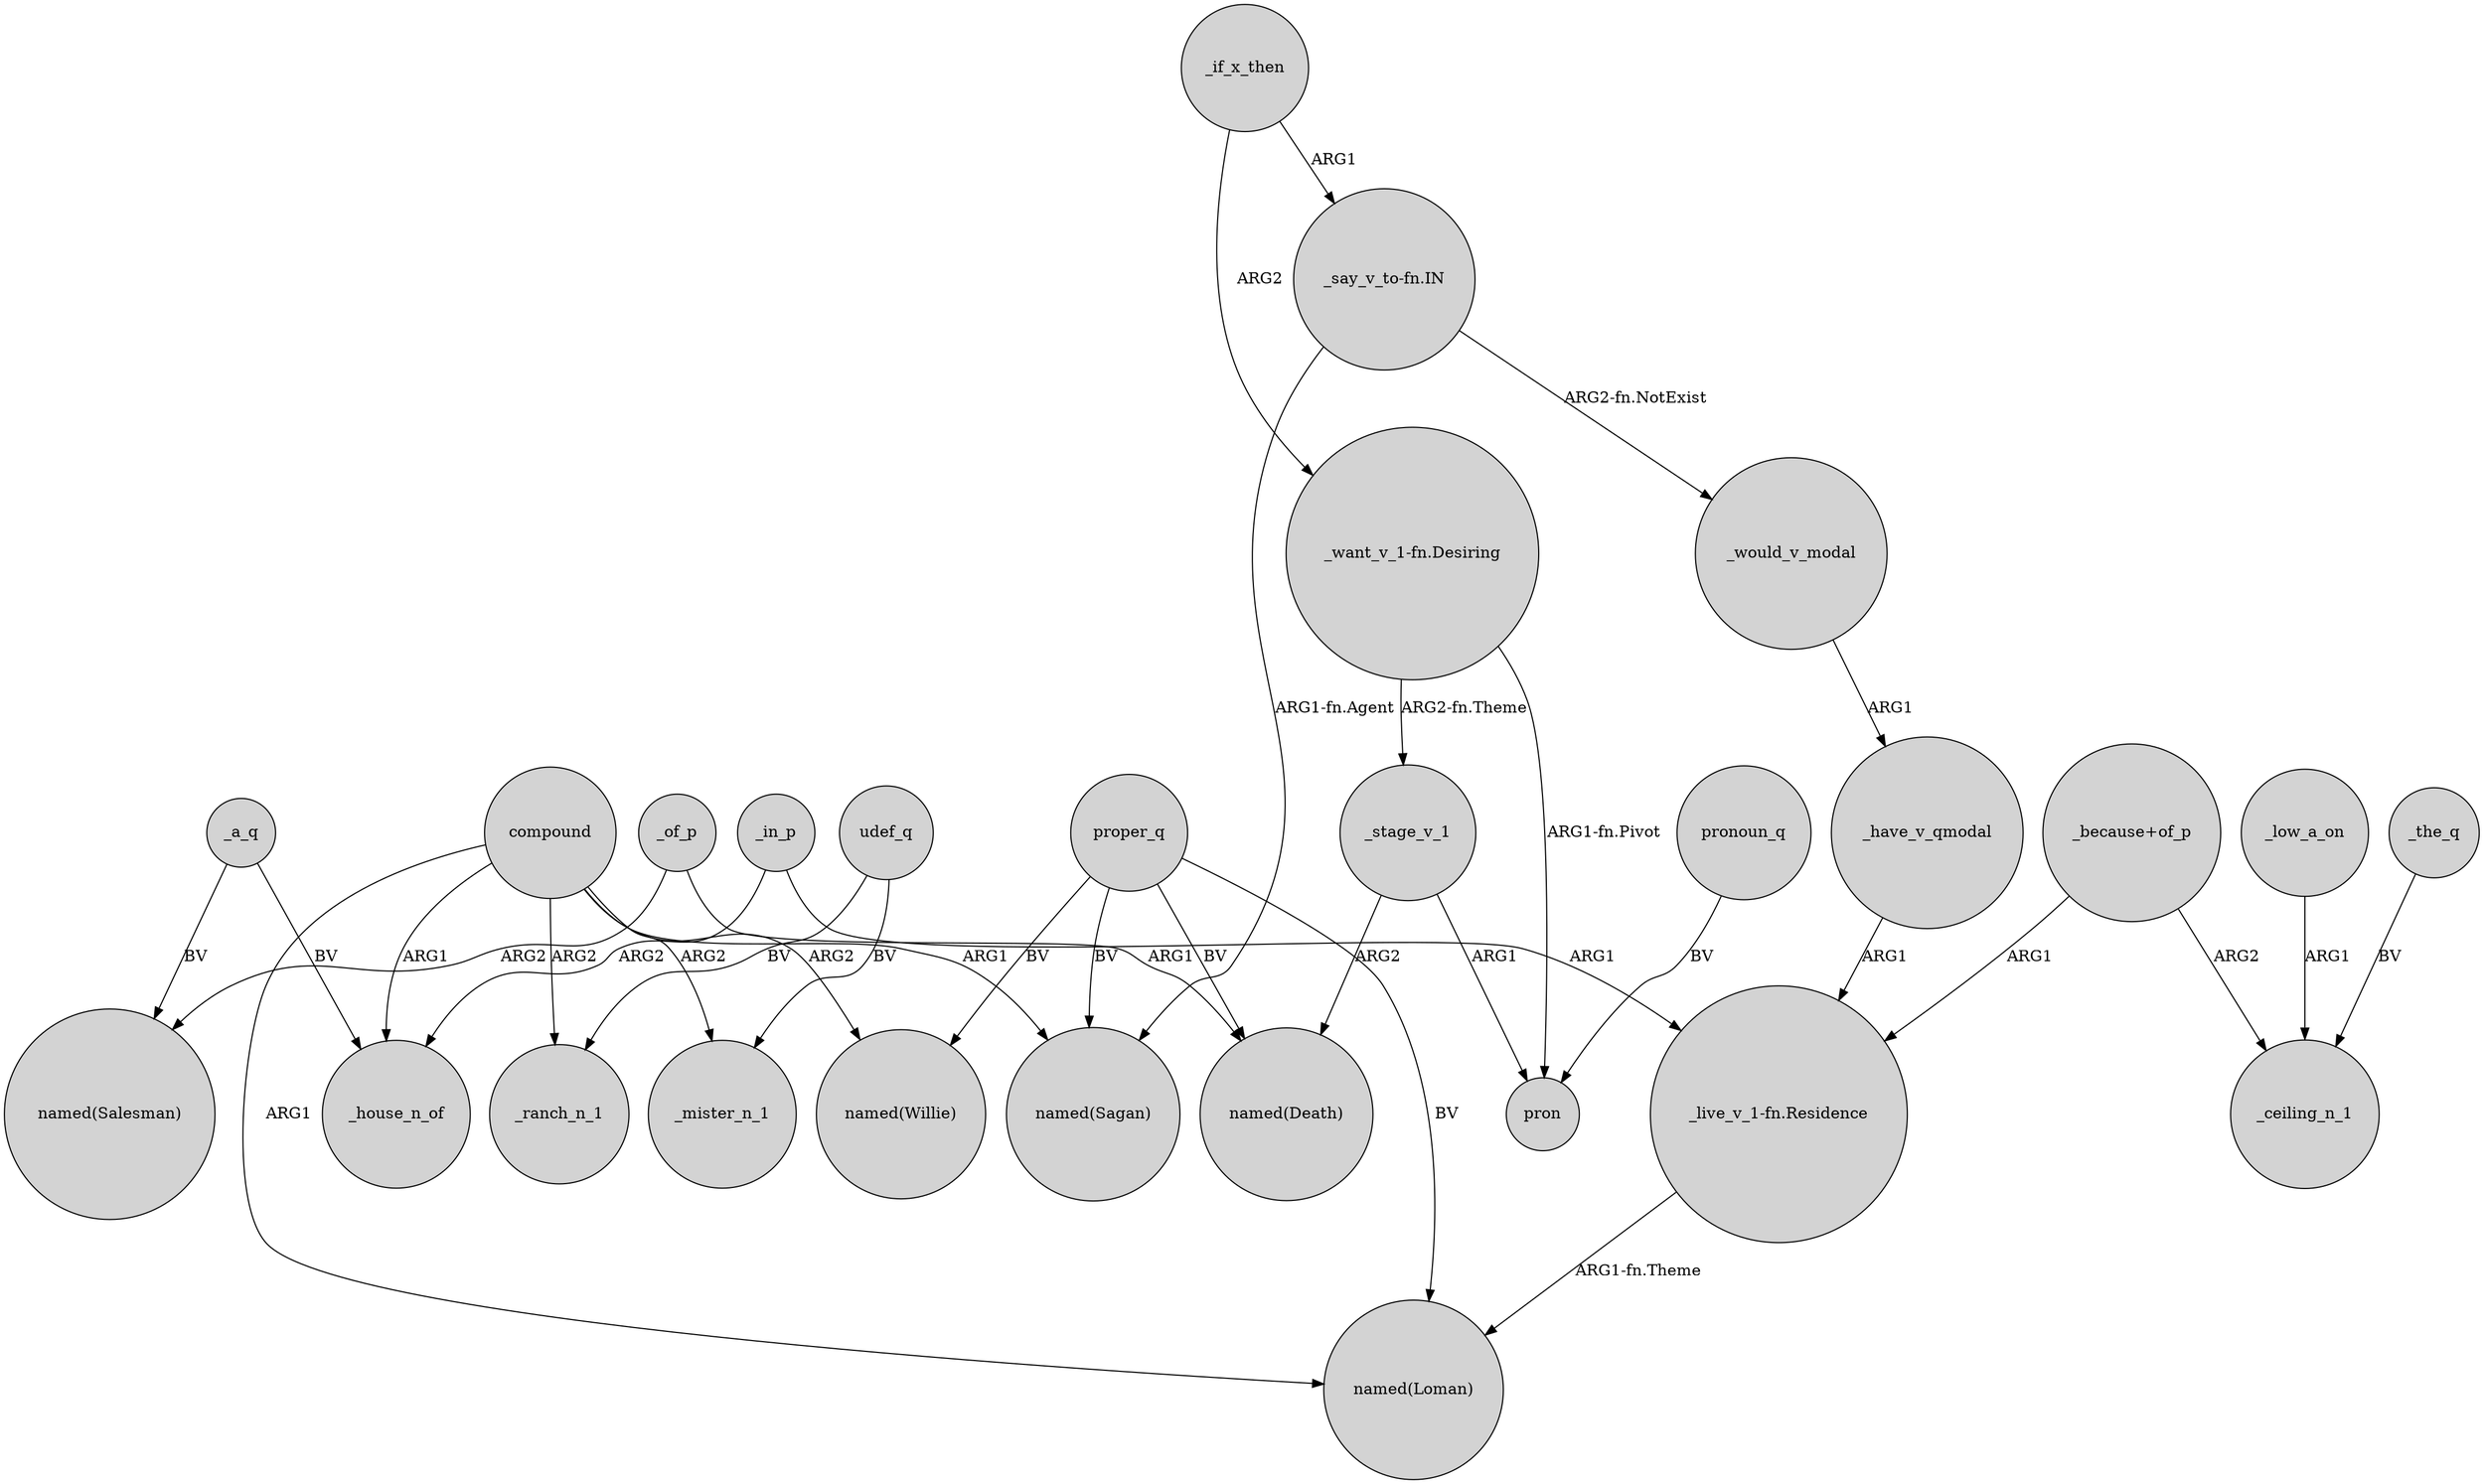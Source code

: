 digraph {
	node [shape=circle style=filled]
	"_live_v_1-fn.Residence" -> "named(Loman)" [label="ARG1-fn.Theme"]
	_in_p -> _house_n_of [label=ARG2]
	_if_x_then -> "_want_v_1-fn.Desiring" [label=ARG2]
	_in_p -> "_live_v_1-fn.Residence" [label=ARG1]
	_stage_v_1 -> pron [label=ARG1]
	compound -> "named(Willie)" [label=ARG2]
	compound -> _mister_n_1 [label=ARG2]
	_stage_v_1 -> "named(Death)" [label=ARG2]
	"_want_v_1-fn.Desiring" -> pron [label="ARG1-fn.Pivot"]
	udef_q -> _mister_n_1 [label=BV]
	proper_q -> "named(Loman)" [label=BV]
	_a_q -> "named(Salesman)" [label=BV]
	"_because+of_p" -> _ceiling_n_1 [label=ARG2]
	_of_p -> "named(Salesman)" [label=ARG2]
	"_say_v_to-fn.IN" -> _would_v_modal [label="ARG2-fn.NotExist"]
	_if_x_then -> "_say_v_to-fn.IN" [label=ARG1]
	_of_p -> "named(Death)" [label=ARG1]
	pronoun_q -> pron [label=BV]
	_a_q -> _house_n_of [label=BV]
	"_say_v_to-fn.IN" -> "named(Sagan)" [label="ARG1-fn.Agent"]
	_have_v_qmodal -> "_live_v_1-fn.Residence" [label=ARG1]
	"_because+of_p" -> "_live_v_1-fn.Residence" [label=ARG1]
	compound -> _house_n_of [label=ARG1]
	"_want_v_1-fn.Desiring" -> _stage_v_1 [label="ARG2-fn.Theme"]
	udef_q -> _ranch_n_1 [label=BV]
	compound -> "named(Loman)" [label=ARG1]
	compound -> "named(Sagan)" [label=ARG1]
	compound -> _ranch_n_1 [label=ARG2]
	_low_a_on -> _ceiling_n_1 [label=ARG1]
	proper_q -> "named(Willie)" [label=BV]
	_the_q -> _ceiling_n_1 [label=BV]
	proper_q -> "named(Death)" [label=BV]
	proper_q -> "named(Sagan)" [label=BV]
	_would_v_modal -> _have_v_qmodal [label=ARG1]
}
